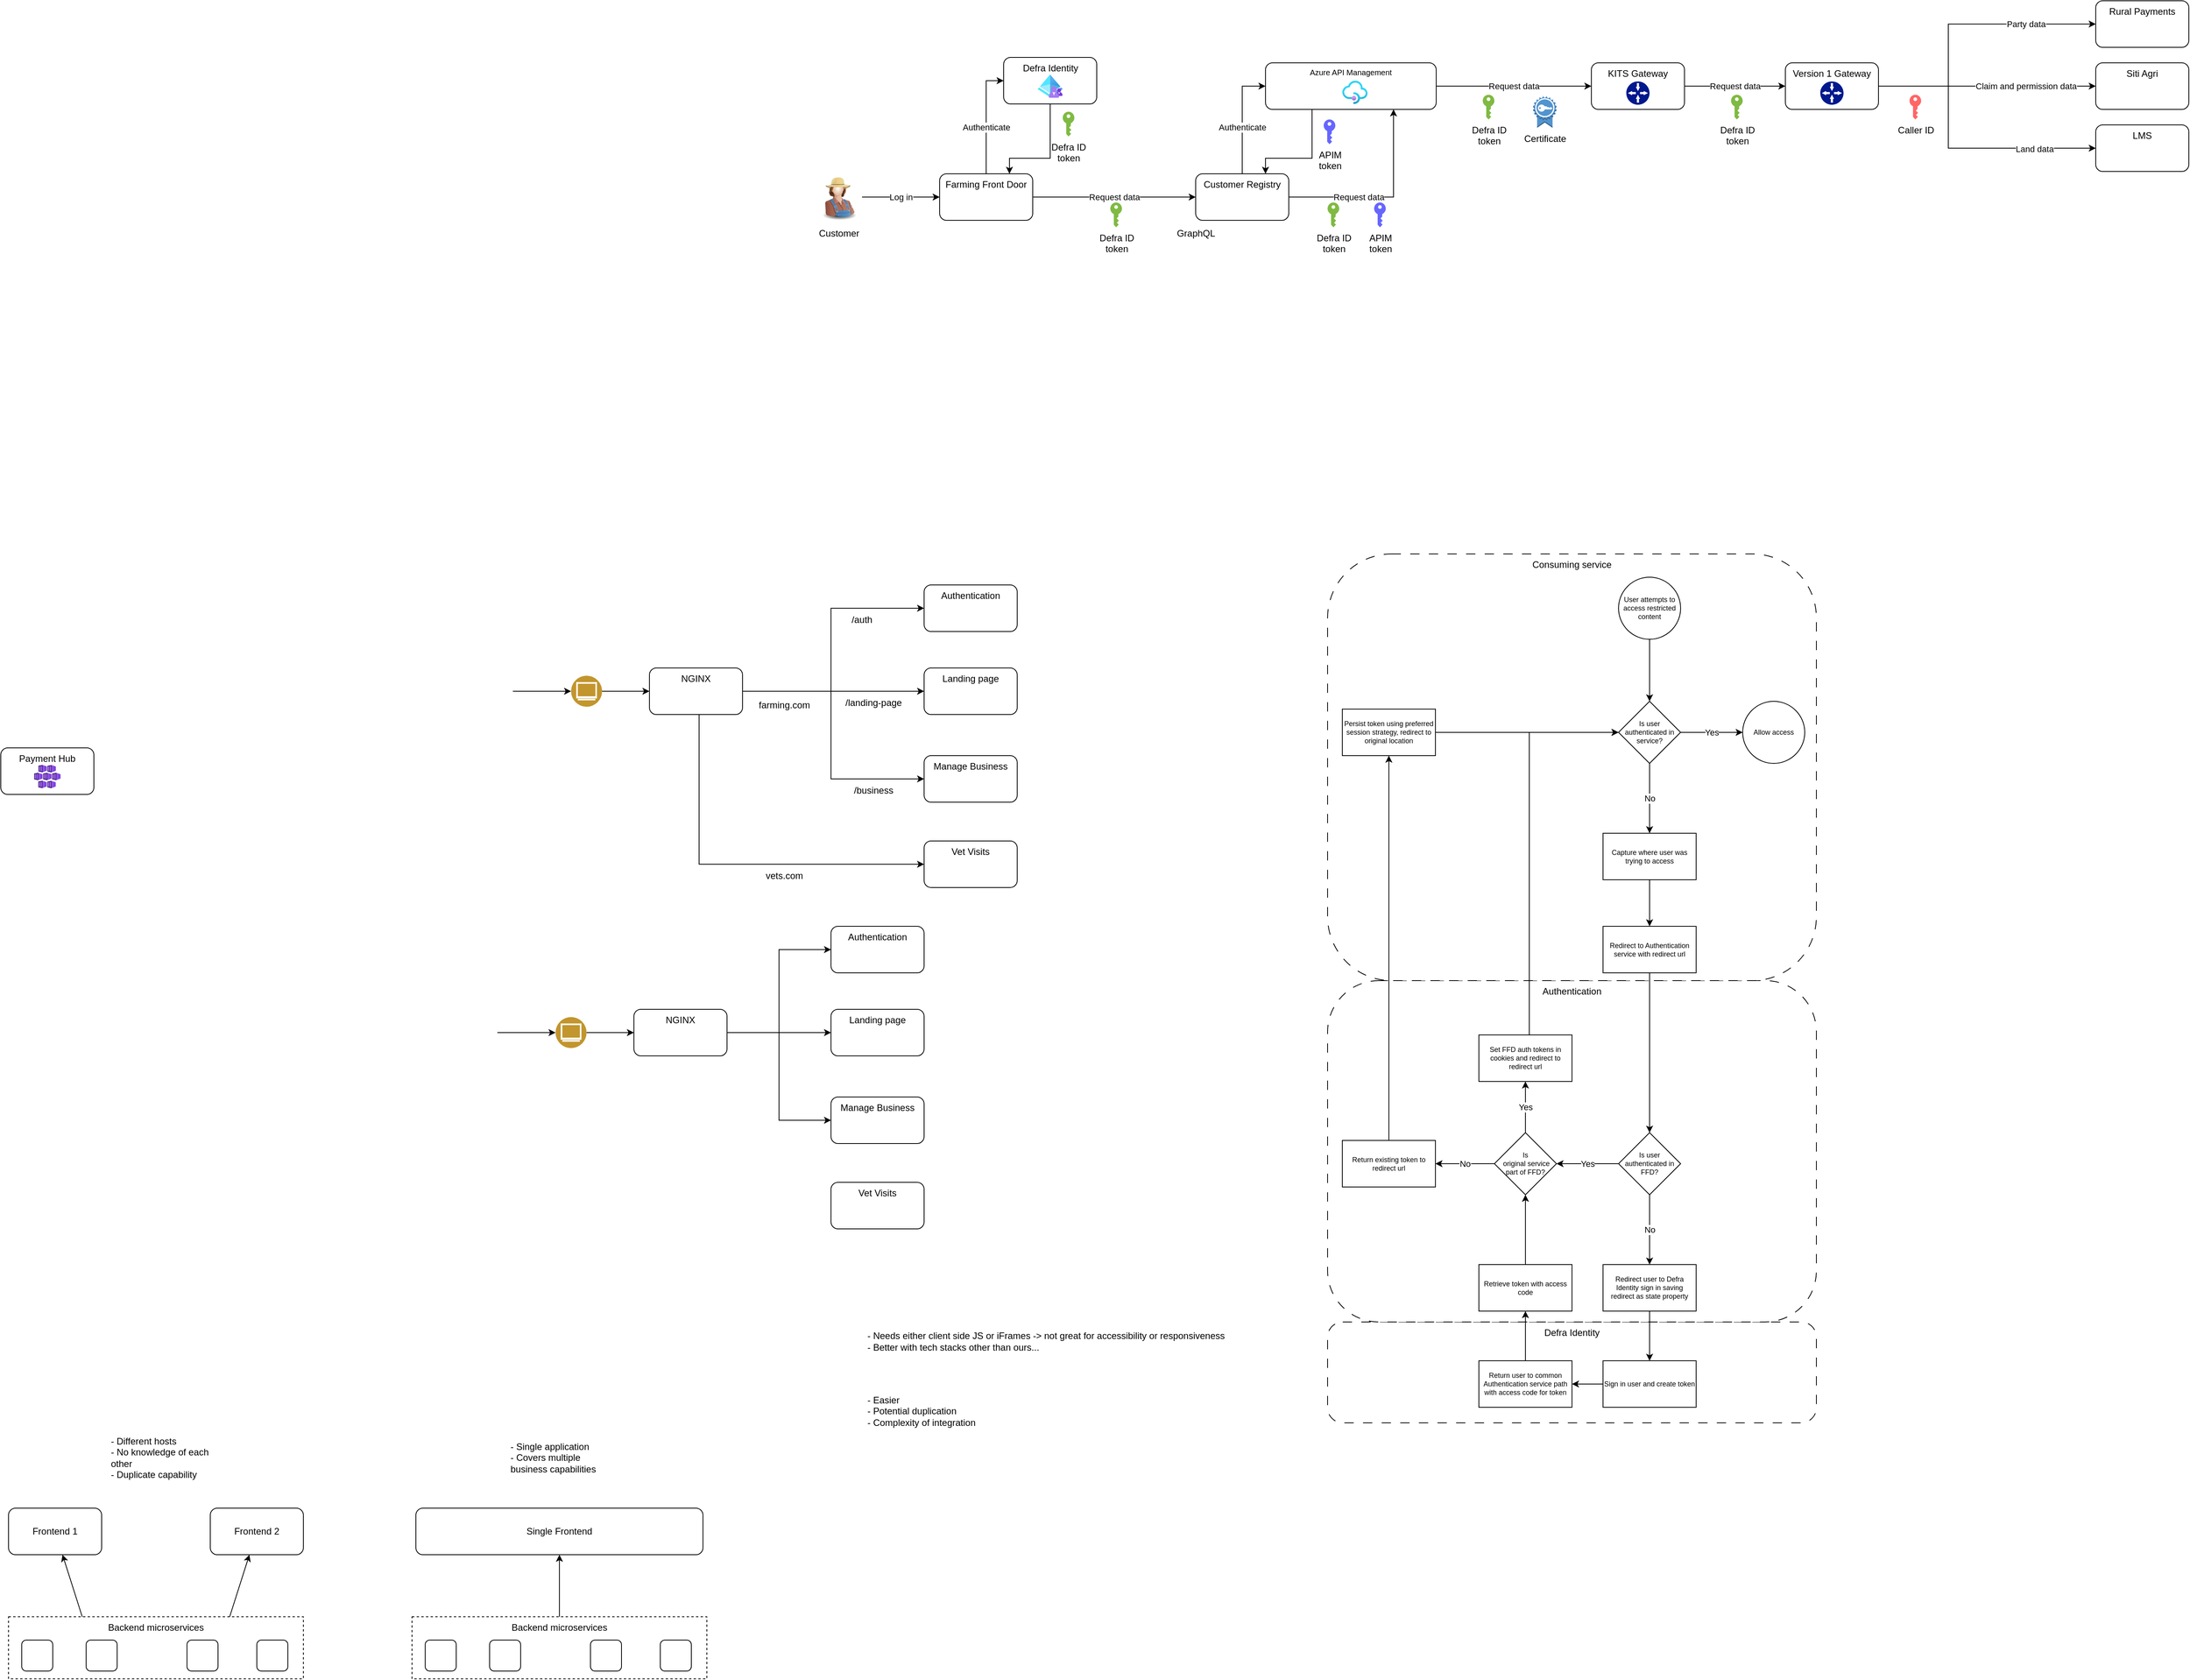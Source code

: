 <mxfile version="22.1.21" type="github">
  <diagram name="Page-1" id="a4w3ySM6WO1sGtrOkUMh">
    <mxGraphModel dx="2876" dy="3345" grid="1" gridSize="10" guides="1" tooltips="1" connect="1" arrows="1" fold="1" page="1" pageScale="1" pageWidth="850" pageHeight="1100" math="0" shadow="0">
      <root>
        <mxCell id="0" />
        <mxCell id="1" parent="0" />
        <mxCell id="6Wvl-TA1j8fAGBfHOiLJ-1" value="Defra Identity" style="rounded=1;whiteSpace=wrap;html=1;dashed=1;dashPattern=12 12;verticalAlign=top;" parent="1" vertex="1">
          <mxGeometry x="1020" y="480" width="630" height="130" as="geometry" />
        </mxCell>
        <mxCell id="8Ut4r5O9OXigDMhZoOCw-61" value="Authentication" style="rounded=1;whiteSpace=wrap;html=1;dashed=1;dashPattern=12 12;verticalAlign=top;" parent="1" vertex="1">
          <mxGeometry x="1020" y="40" width="630" height="440" as="geometry" />
        </mxCell>
        <mxCell id="8Ut4r5O9OXigDMhZoOCw-60" value="Consuming service" style="rounded=1;whiteSpace=wrap;html=1;dashed=1;dashPattern=12 12;verticalAlign=top;" parent="1" vertex="1">
          <mxGeometry x="1020" y="-510" width="630" height="550" as="geometry" />
        </mxCell>
        <mxCell id="NlqIU7g1sl2VzuKfXVhx-12" value="Backend microservices" style="rounded=0;whiteSpace=wrap;html=1;verticalAlign=top;dashed=1;" parent="1" vertex="1">
          <mxGeometry x="-680" y="860" width="380" height="80" as="geometry" />
        </mxCell>
        <mxCell id="tH8DulrmsZ1cjP9Ou1ks-20" style="edgeStyle=orthogonalEdgeStyle;rounded=0;orthogonalLoop=1;jettySize=auto;html=1;entryX=0;entryY=0.5;entryDx=0;entryDy=0;" parent="1" source="tH8DulrmsZ1cjP9Ou1ks-1" target="tH8DulrmsZ1cjP9Ou1ks-11" edge="1">
          <mxGeometry relative="1" as="geometry" />
        </mxCell>
        <mxCell id="tH8DulrmsZ1cjP9Ou1ks-21" style="edgeStyle=orthogonalEdgeStyle;rounded=0;orthogonalLoop=1;jettySize=auto;html=1;" parent="1" source="tH8DulrmsZ1cjP9Ou1ks-1" target="tH8DulrmsZ1cjP9Ou1ks-7" edge="1">
          <mxGeometry relative="1" as="geometry" />
        </mxCell>
        <mxCell id="tH8DulrmsZ1cjP9Ou1ks-22" style="edgeStyle=orthogonalEdgeStyle;rounded=0;orthogonalLoop=1;jettySize=auto;html=1;entryX=0;entryY=0.5;entryDx=0;entryDy=0;" parent="1" source="tH8DulrmsZ1cjP9Ou1ks-1" target="tH8DulrmsZ1cjP9Ou1ks-9" edge="1">
          <mxGeometry relative="1" as="geometry" />
        </mxCell>
        <mxCell id="tH8DulrmsZ1cjP9Ou1ks-1" value="NGINX" style="rounded=1;whiteSpace=wrap;html=1;verticalAlign=top;" parent="1" vertex="1">
          <mxGeometry x="126" y="77" width="120" height="60" as="geometry" />
        </mxCell>
        <mxCell id="tH8DulrmsZ1cjP9Ou1ks-6" value="" style="shape=image;html=1;verticalAlign=top;verticalLabelPosition=bottom;labelBackgroundColor=#ffffff;imageAspect=0;aspect=fixed;image=https://cdn4.iconfinder.com/data/icons/logos-brands-5/24/nginx-128.png" parent="1" vertex="1">
          <mxGeometry x="171" y="99" width="30" height="30" as="geometry" />
        </mxCell>
        <mxCell id="tH8DulrmsZ1cjP9Ou1ks-7" value="Landing page" style="rounded=1;whiteSpace=wrap;html=1;verticalAlign=top;" parent="1" vertex="1">
          <mxGeometry x="380" y="77" width="120" height="60" as="geometry" />
        </mxCell>
        <mxCell id="tH8DulrmsZ1cjP9Ou1ks-8" value="" style="shape=image;html=1;verticalAlign=top;verticalLabelPosition=bottom;labelBackgroundColor=#ffffff;imageAspect=0;aspect=fixed;image=https://cdn0.iconfinder.com/data/icons/long-shadow-web-icons/512/nodejs-128.png" parent="1" vertex="1">
          <mxGeometry x="425" y="101" width="30" height="30" as="geometry" />
        </mxCell>
        <mxCell id="tH8DulrmsZ1cjP9Ou1ks-9" value="Manage Business" style="rounded=1;whiteSpace=wrap;html=1;verticalAlign=top;" parent="1" vertex="1">
          <mxGeometry x="380" y="190" width="120" height="60" as="geometry" />
        </mxCell>
        <mxCell id="tH8DulrmsZ1cjP9Ou1ks-10" value="" style="shape=image;html=1;verticalAlign=top;verticalLabelPosition=bottom;labelBackgroundColor=#ffffff;imageAspect=0;aspect=fixed;image=https://cdn0.iconfinder.com/data/icons/long-shadow-web-icons/512/nodejs-128.png" parent="1" vertex="1">
          <mxGeometry x="425" y="214" width="30" height="30" as="geometry" />
        </mxCell>
        <mxCell id="tH8DulrmsZ1cjP9Ou1ks-11" value="Authentication" style="rounded=1;whiteSpace=wrap;html=1;verticalAlign=top;" parent="1" vertex="1">
          <mxGeometry x="380" y="-30" width="120" height="60" as="geometry" />
        </mxCell>
        <mxCell id="tH8DulrmsZ1cjP9Ou1ks-12" value="" style="shape=image;html=1;verticalAlign=top;verticalLabelPosition=bottom;labelBackgroundColor=#ffffff;imageAspect=0;aspect=fixed;image=https://cdn0.iconfinder.com/data/icons/long-shadow-web-icons/512/nodejs-128.png" parent="1" vertex="1">
          <mxGeometry x="425" y="-6" width="30" height="30" as="geometry" />
        </mxCell>
        <mxCell id="tH8DulrmsZ1cjP9Ou1ks-17" style="edgeStyle=orthogonalEdgeStyle;rounded=0;orthogonalLoop=1;jettySize=auto;html=1;" parent="1" source="tH8DulrmsZ1cjP9Ou1ks-14" target="tH8DulrmsZ1cjP9Ou1ks-16" edge="1">
          <mxGeometry relative="1" as="geometry" />
        </mxCell>
        <mxCell id="tH8DulrmsZ1cjP9Ou1ks-14" value="" style="shape=image;html=1;verticalAlign=top;verticalLabelPosition=bottom;labelBackgroundColor=#ffffff;imageAspect=0;aspect=fixed;image=https://cdn1.iconfinder.com/data/icons/user-pictures/100/male3-128.png" parent="1" vertex="1">
          <mxGeometry x="-100" y="82" width="50" height="50" as="geometry" />
        </mxCell>
        <mxCell id="tH8DulrmsZ1cjP9Ou1ks-19" style="edgeStyle=orthogonalEdgeStyle;rounded=0;orthogonalLoop=1;jettySize=auto;html=1;entryX=0;entryY=0.5;entryDx=0;entryDy=0;" parent="1" source="tH8DulrmsZ1cjP9Ou1ks-16" target="tH8DulrmsZ1cjP9Ou1ks-1" edge="1">
          <mxGeometry relative="1" as="geometry" />
        </mxCell>
        <mxCell id="tH8DulrmsZ1cjP9Ou1ks-16" value="" style="image;aspect=fixed;perimeter=ellipsePerimeter;html=1;align=center;shadow=0;dashed=0;fontColor=#4277BB;labelBackgroundColor=default;fontSize=12;spacingTop=3;image=img/lib/ibm/users/browser.svg;" parent="1" vertex="1">
          <mxGeometry x="25" y="87" width="40" height="40" as="geometry" />
        </mxCell>
        <mxCell id="NlqIU7g1sl2VzuKfXVhx-1" value="Payment Hub" style="rounded=1;whiteSpace=wrap;html=1;verticalAlign=top;" parent="1" vertex="1">
          <mxGeometry x="-690" y="-260" width="120" height="60" as="geometry" />
        </mxCell>
        <mxCell id="NlqIU7g1sl2VzuKfXVhx-2" value="" style="image;aspect=fixed;html=1;points=[];align=center;fontSize=12;image=img/lib/azure2/compute/Kubernetes_Services.svg;" parent="1" vertex="1">
          <mxGeometry x="-647" y="-238" width="34" height="30" as="geometry" />
        </mxCell>
        <mxCell id="NlqIU7g1sl2VzuKfXVhx-3" value="Frontend 1" style="rounded=1;whiteSpace=wrap;html=1;" parent="1" vertex="1">
          <mxGeometry x="-680" y="720" width="120" height="60" as="geometry" />
        </mxCell>
        <mxCell id="NlqIU7g1sl2VzuKfXVhx-4" value="Frontend 2" style="rounded=1;whiteSpace=wrap;html=1;" parent="1" vertex="1">
          <mxGeometry x="-420" y="720" width="120" height="60" as="geometry" />
        </mxCell>
        <mxCell id="NlqIU7g1sl2VzuKfXVhx-8" value="" style="rounded=1;whiteSpace=wrap;html=1;" parent="1" vertex="1">
          <mxGeometry x="-663" y="890" width="40" height="40" as="geometry" />
        </mxCell>
        <mxCell id="NlqIU7g1sl2VzuKfXVhx-9" value="" style="rounded=1;whiteSpace=wrap;html=1;" parent="1" vertex="1">
          <mxGeometry x="-580" y="890" width="40" height="40" as="geometry" />
        </mxCell>
        <mxCell id="NlqIU7g1sl2VzuKfXVhx-10" value="" style="rounded=1;whiteSpace=wrap;html=1;" parent="1" vertex="1">
          <mxGeometry x="-450" y="890" width="40" height="40" as="geometry" />
        </mxCell>
        <mxCell id="NlqIU7g1sl2VzuKfXVhx-11" value="" style="rounded=1;whiteSpace=wrap;html=1;" parent="1" vertex="1">
          <mxGeometry x="-360" y="890" width="40" height="40" as="geometry" />
        </mxCell>
        <mxCell id="NlqIU7g1sl2VzuKfXVhx-13" value="" style="endArrow=classic;html=1;rounded=0;exitX=0.75;exitY=0;exitDx=0;exitDy=0;" parent="1" source="NlqIU7g1sl2VzuKfXVhx-12" target="NlqIU7g1sl2VzuKfXVhx-4" edge="1">
          <mxGeometry width="50" height="50" relative="1" as="geometry">
            <mxPoint x="-40" y="750" as="sourcePoint" />
            <mxPoint x="10" y="700" as="targetPoint" />
          </mxGeometry>
        </mxCell>
        <mxCell id="NlqIU7g1sl2VzuKfXVhx-15" value="" style="endArrow=classic;html=1;rounded=0;exitX=0.25;exitY=0;exitDx=0;exitDy=0;" parent="1" source="NlqIU7g1sl2VzuKfXVhx-12" target="NlqIU7g1sl2VzuKfXVhx-3" edge="1">
          <mxGeometry width="50" height="50" relative="1" as="geometry">
            <mxPoint x="-40" y="750" as="sourcePoint" />
            <mxPoint x="10" y="700" as="targetPoint" />
          </mxGeometry>
        </mxCell>
        <mxCell id="NlqIU7g1sl2VzuKfXVhx-16" value="- Different hosts&lt;br&gt;- No knowledge of each other&lt;br&gt;- Duplicate capability" style="text;html=1;strokeColor=none;fillColor=none;align=left;verticalAlign=middle;whiteSpace=wrap;rounded=0;" parent="1" vertex="1">
          <mxGeometry x="-550" y="640" width="130" height="30" as="geometry" />
        </mxCell>
        <mxCell id="NlqIU7g1sl2VzuKfXVhx-36" value="" style="edgeStyle=orthogonalEdgeStyle;rounded=0;orthogonalLoop=1;jettySize=auto;html=1;" parent="1" source="NlqIU7g1sl2VzuKfXVhx-26" target="NlqIU7g1sl2VzuKfXVhx-27" edge="1">
          <mxGeometry relative="1" as="geometry" />
        </mxCell>
        <mxCell id="NlqIU7g1sl2VzuKfXVhx-26" value="Backend microservices" style="rounded=0;whiteSpace=wrap;html=1;verticalAlign=top;dashed=1;" parent="1" vertex="1">
          <mxGeometry x="-160" y="860" width="380" height="80" as="geometry" />
        </mxCell>
        <mxCell id="NlqIU7g1sl2VzuKfXVhx-27" value="Single Frontend" style="rounded=1;whiteSpace=wrap;html=1;" parent="1" vertex="1">
          <mxGeometry x="-155" y="720" width="370" height="60" as="geometry" />
        </mxCell>
        <mxCell id="NlqIU7g1sl2VzuKfXVhx-29" value="" style="rounded=1;whiteSpace=wrap;html=1;" parent="1" vertex="1">
          <mxGeometry x="-143" y="890" width="40" height="40" as="geometry" />
        </mxCell>
        <mxCell id="NlqIU7g1sl2VzuKfXVhx-30" value="" style="rounded=1;whiteSpace=wrap;html=1;" parent="1" vertex="1">
          <mxGeometry x="-60" y="890" width="40" height="40" as="geometry" />
        </mxCell>
        <mxCell id="NlqIU7g1sl2VzuKfXVhx-31" value="" style="rounded=1;whiteSpace=wrap;html=1;" parent="1" vertex="1">
          <mxGeometry x="70" y="890" width="40" height="40" as="geometry" />
        </mxCell>
        <mxCell id="NlqIU7g1sl2VzuKfXVhx-32" value="" style="rounded=1;whiteSpace=wrap;html=1;" parent="1" vertex="1">
          <mxGeometry x="160" y="890" width="40" height="40" as="geometry" />
        </mxCell>
        <mxCell id="NlqIU7g1sl2VzuKfXVhx-37" value="- Single application&lt;br&gt;- Covers multiple business capabilities" style="text;html=1;strokeColor=none;fillColor=none;align=left;verticalAlign=middle;whiteSpace=wrap;rounded=0;" parent="1" vertex="1">
          <mxGeometry x="-35" y="640" width="130" height="30" as="geometry" />
        </mxCell>
        <mxCell id="NlqIU7g1sl2VzuKfXVhx-38" value="- Needs either client side JS or iFrames -&amp;gt; not great for accessibility or responsiveness&lt;br&gt;- Better with tech stacks other than ours..." style="text;html=1;strokeColor=none;fillColor=none;align=left;verticalAlign=middle;whiteSpace=wrap;rounded=0;" parent="1" vertex="1">
          <mxGeometry x="425" y="490" width="475" height="30" as="geometry" />
        </mxCell>
        <mxCell id="NlqIU7g1sl2VzuKfXVhx-39" value="- Easier&lt;br&gt;- Potential duplication&lt;br&gt;- Complexity of integration" style="text;html=1;strokeColor=none;fillColor=none;align=left;verticalAlign=middle;whiteSpace=wrap;rounded=0;" parent="1" vertex="1">
          <mxGeometry x="425" y="580" width="475" height="30" as="geometry" />
        </mxCell>
        <mxCell id="8Ut4r5O9OXigDMhZoOCw-1" value="Vet Visits" style="rounded=1;whiteSpace=wrap;html=1;verticalAlign=top;" parent="1" vertex="1">
          <mxGeometry x="380" y="300" width="120" height="60" as="geometry" />
        </mxCell>
        <mxCell id="8Ut4r5O9OXigDMhZoOCw-2" value="" style="shape=image;html=1;verticalAlign=top;verticalLabelPosition=bottom;labelBackgroundColor=#ffffff;imageAspect=0;aspect=fixed;image=https://cdn0.iconfinder.com/data/icons/long-shadow-web-icons/512/nodejs-128.png" parent="1" vertex="1">
          <mxGeometry x="425" y="324" width="30" height="30" as="geometry" />
        </mxCell>
        <mxCell id="8Ut4r5O9OXigDMhZoOCw-4" style="edgeStyle=orthogonalEdgeStyle;rounded=0;orthogonalLoop=1;jettySize=auto;html=1;entryX=0;entryY=0.5;entryDx=0;entryDy=0;" parent="1" source="8Ut4r5O9OXigDMhZoOCw-7" target="8Ut4r5O9OXigDMhZoOCw-13" edge="1">
          <mxGeometry relative="1" as="geometry">
            <Array as="points">
              <mxPoint x="380" y="-333" />
              <mxPoint x="380" y="-440" />
            </Array>
          </mxGeometry>
        </mxCell>
        <mxCell id="8Ut4r5O9OXigDMhZoOCw-5" style="edgeStyle=orthogonalEdgeStyle;rounded=0;orthogonalLoop=1;jettySize=auto;html=1;" parent="1" source="8Ut4r5O9OXigDMhZoOCw-7" target="8Ut4r5O9OXigDMhZoOCw-9" edge="1">
          <mxGeometry relative="1" as="geometry" />
        </mxCell>
        <mxCell id="8Ut4r5O9OXigDMhZoOCw-6" style="edgeStyle=orthogonalEdgeStyle;rounded=0;orthogonalLoop=1;jettySize=auto;html=1;entryX=0;entryY=0.5;entryDx=0;entryDy=0;" parent="1" source="8Ut4r5O9OXigDMhZoOCw-7" target="8Ut4r5O9OXigDMhZoOCw-11" edge="1">
          <mxGeometry relative="1" as="geometry">
            <Array as="points">
              <mxPoint x="380" y="-333" />
              <mxPoint x="380" y="-220" />
            </Array>
          </mxGeometry>
        </mxCell>
        <mxCell id="8Ut4r5O9OXigDMhZoOCw-22" style="edgeStyle=orthogonalEdgeStyle;rounded=0;orthogonalLoop=1;jettySize=auto;html=1;entryX=0;entryY=0.5;entryDx=0;entryDy=0;" parent="1" source="8Ut4r5O9OXigDMhZoOCw-7" target="8Ut4r5O9OXigDMhZoOCw-19" edge="1">
          <mxGeometry relative="1" as="geometry">
            <Array as="points">
              <mxPoint x="210" y="-110" />
            </Array>
          </mxGeometry>
        </mxCell>
        <mxCell id="8Ut4r5O9OXigDMhZoOCw-7" value="NGINX" style="rounded=1;whiteSpace=wrap;html=1;verticalAlign=top;" parent="1" vertex="1">
          <mxGeometry x="146" y="-363" width="120" height="60" as="geometry" />
        </mxCell>
        <mxCell id="8Ut4r5O9OXigDMhZoOCw-8" value="" style="shape=image;html=1;verticalAlign=top;verticalLabelPosition=bottom;labelBackgroundColor=#ffffff;imageAspect=0;aspect=fixed;image=https://cdn4.iconfinder.com/data/icons/logos-brands-5/24/nginx-128.png" parent="1" vertex="1">
          <mxGeometry x="191" y="-341" width="30" height="30" as="geometry" />
        </mxCell>
        <mxCell id="8Ut4r5O9OXigDMhZoOCw-9" value="Landing page" style="rounded=1;whiteSpace=wrap;html=1;verticalAlign=top;" parent="1" vertex="1">
          <mxGeometry x="500" y="-363" width="120" height="60" as="geometry" />
        </mxCell>
        <mxCell id="8Ut4r5O9OXigDMhZoOCw-10" value="" style="shape=image;html=1;verticalAlign=top;verticalLabelPosition=bottom;labelBackgroundColor=#ffffff;imageAspect=0;aspect=fixed;image=https://cdn0.iconfinder.com/data/icons/long-shadow-web-icons/512/nodejs-128.png" parent="1" vertex="1">
          <mxGeometry x="545" y="-339" width="30" height="30" as="geometry" />
        </mxCell>
        <mxCell id="8Ut4r5O9OXigDMhZoOCw-11" value="Manage Business" style="rounded=1;whiteSpace=wrap;html=1;verticalAlign=top;" parent="1" vertex="1">
          <mxGeometry x="500" y="-250" width="120" height="60" as="geometry" />
        </mxCell>
        <mxCell id="8Ut4r5O9OXigDMhZoOCw-12" value="" style="shape=image;html=1;verticalAlign=top;verticalLabelPosition=bottom;labelBackgroundColor=#ffffff;imageAspect=0;aspect=fixed;image=https://cdn0.iconfinder.com/data/icons/long-shadow-web-icons/512/nodejs-128.png" parent="1" vertex="1">
          <mxGeometry x="545" y="-226" width="30" height="30" as="geometry" />
        </mxCell>
        <mxCell id="8Ut4r5O9OXigDMhZoOCw-13" value="Authentication" style="rounded=1;whiteSpace=wrap;html=1;verticalAlign=top;" parent="1" vertex="1">
          <mxGeometry x="500" y="-470" width="120" height="60" as="geometry" />
        </mxCell>
        <mxCell id="8Ut4r5O9OXigDMhZoOCw-14" value="" style="shape=image;html=1;verticalAlign=top;verticalLabelPosition=bottom;labelBackgroundColor=#ffffff;imageAspect=0;aspect=fixed;image=https://cdn0.iconfinder.com/data/icons/long-shadow-web-icons/512/nodejs-128.png" parent="1" vertex="1">
          <mxGeometry x="545" y="-446" width="30" height="30" as="geometry" />
        </mxCell>
        <mxCell id="8Ut4r5O9OXigDMhZoOCw-15" style="edgeStyle=orthogonalEdgeStyle;rounded=0;orthogonalLoop=1;jettySize=auto;html=1;" parent="1" source="8Ut4r5O9OXigDMhZoOCw-16" target="8Ut4r5O9OXigDMhZoOCw-18" edge="1">
          <mxGeometry relative="1" as="geometry" />
        </mxCell>
        <mxCell id="8Ut4r5O9OXigDMhZoOCw-16" value="" style="shape=image;html=1;verticalAlign=top;verticalLabelPosition=bottom;labelBackgroundColor=#ffffff;imageAspect=0;aspect=fixed;image=https://cdn1.iconfinder.com/data/icons/user-pictures/100/male3-128.png" parent="1" vertex="1">
          <mxGeometry x="-80" y="-358" width="50" height="50" as="geometry" />
        </mxCell>
        <mxCell id="8Ut4r5O9OXigDMhZoOCw-17" style="edgeStyle=orthogonalEdgeStyle;rounded=0;orthogonalLoop=1;jettySize=auto;html=1;entryX=0;entryY=0.5;entryDx=0;entryDy=0;" parent="1" source="8Ut4r5O9OXigDMhZoOCw-18" target="8Ut4r5O9OXigDMhZoOCw-7" edge="1">
          <mxGeometry relative="1" as="geometry" />
        </mxCell>
        <mxCell id="8Ut4r5O9OXigDMhZoOCw-18" value="" style="image;aspect=fixed;perimeter=ellipsePerimeter;html=1;align=center;shadow=0;dashed=0;fontColor=#4277BB;labelBackgroundColor=default;fontSize=12;spacingTop=3;image=img/lib/ibm/users/browser.svg;" parent="1" vertex="1">
          <mxGeometry x="45" y="-353" width="40" height="40" as="geometry" />
        </mxCell>
        <mxCell id="8Ut4r5O9OXigDMhZoOCw-19" value="Vet Visits" style="rounded=1;whiteSpace=wrap;html=1;verticalAlign=top;" parent="1" vertex="1">
          <mxGeometry x="500" y="-140" width="120" height="60" as="geometry" />
        </mxCell>
        <mxCell id="8Ut4r5O9OXigDMhZoOCw-20" value="" style="shape=image;html=1;verticalAlign=top;verticalLabelPosition=bottom;labelBackgroundColor=#ffffff;imageAspect=0;aspect=fixed;image=https://cdn0.iconfinder.com/data/icons/long-shadow-web-icons/512/nodejs-128.png" parent="1" vertex="1">
          <mxGeometry x="545" y="-116" width="30" height="30" as="geometry" />
        </mxCell>
        <mxCell id="8Ut4r5O9OXigDMhZoOCw-21" value="farming.com" style="text;html=1;strokeColor=none;fillColor=none;align=center;verticalAlign=middle;whiteSpace=wrap;rounded=0;" parent="1" vertex="1">
          <mxGeometry x="290" y="-330" width="60" height="30" as="geometry" />
        </mxCell>
        <mxCell id="8Ut4r5O9OXigDMhZoOCw-23" value="vets.com" style="text;html=1;strokeColor=none;fillColor=none;align=center;verticalAlign=middle;whiteSpace=wrap;rounded=0;" parent="1" vertex="1">
          <mxGeometry x="290" y="-110" width="60" height="30" as="geometry" />
        </mxCell>
        <mxCell id="8Ut4r5O9OXigDMhZoOCw-24" value="/auth" style="text;html=1;strokeColor=none;fillColor=none;align=center;verticalAlign=middle;whiteSpace=wrap;rounded=0;" parent="1" vertex="1">
          <mxGeometry x="390" y="-440" width="60" height="30" as="geometry" />
        </mxCell>
        <mxCell id="8Ut4r5O9OXigDMhZoOCw-25" value="/landing-page" style="text;html=1;strokeColor=none;fillColor=none;align=center;verticalAlign=middle;whiteSpace=wrap;rounded=0;" parent="1" vertex="1">
          <mxGeometry x="390" y="-333" width="90" height="30" as="geometry" />
        </mxCell>
        <mxCell id="8Ut4r5O9OXigDMhZoOCw-26" value="/business" style="text;html=1;strokeColor=none;fillColor=none;align=center;verticalAlign=middle;whiteSpace=wrap;rounded=0;" parent="1" vertex="1">
          <mxGeometry x="390" y="-220" width="90" height="30" as="geometry" />
        </mxCell>
        <mxCell id="8Ut4r5O9OXigDMhZoOCw-31" value="" style="edgeStyle=orthogonalEdgeStyle;rounded=0;orthogonalLoop=1;jettySize=auto;html=1;" parent="1" source="8Ut4r5O9OXigDMhZoOCw-29" target="8Ut4r5O9OXigDMhZoOCw-30" edge="1">
          <mxGeometry relative="1" as="geometry" />
        </mxCell>
        <mxCell id="8Ut4r5O9OXigDMhZoOCw-29" value="User attempts to access restricted content" style="ellipse;whiteSpace=wrap;html=1;aspect=fixed;fontSize=9;" parent="1" vertex="1">
          <mxGeometry x="1395" y="-480" width="80" height="80" as="geometry" />
        </mxCell>
        <mxCell id="8Ut4r5O9OXigDMhZoOCw-33" value="Yes" style="edgeStyle=orthogonalEdgeStyle;rounded=0;orthogonalLoop=1;jettySize=auto;html=1;" parent="1" source="8Ut4r5O9OXigDMhZoOCw-30" target="8Ut4r5O9OXigDMhZoOCw-32" edge="1">
          <mxGeometry relative="1" as="geometry" />
        </mxCell>
        <mxCell id="8Ut4r5O9OXigDMhZoOCw-35" value="No" style="edgeStyle=orthogonalEdgeStyle;rounded=0;orthogonalLoop=1;jettySize=auto;html=1;" parent="1" source="8Ut4r5O9OXigDMhZoOCw-30" target="8Ut4r5O9OXigDMhZoOCw-34" edge="1">
          <mxGeometry relative="1" as="geometry" />
        </mxCell>
        <mxCell id="8Ut4r5O9OXigDMhZoOCw-30" value="Is user authenticated in service?" style="rhombus;whiteSpace=wrap;html=1;fontSize=9;" parent="1" vertex="1">
          <mxGeometry x="1395" y="-320" width="80" height="80" as="geometry" />
        </mxCell>
        <mxCell id="8Ut4r5O9OXigDMhZoOCw-32" value="Allow access" style="ellipse;whiteSpace=wrap;html=1;fontSize=9;" parent="1" vertex="1">
          <mxGeometry x="1555" y="-320" width="80" height="80" as="geometry" />
        </mxCell>
        <mxCell id="8Ut4r5O9OXigDMhZoOCw-37" value="" style="edgeStyle=orthogonalEdgeStyle;rounded=0;orthogonalLoop=1;jettySize=auto;html=1;" parent="1" source="8Ut4r5O9OXigDMhZoOCw-34" target="8Ut4r5O9OXigDMhZoOCw-36" edge="1">
          <mxGeometry relative="1" as="geometry" />
        </mxCell>
        <mxCell id="8Ut4r5O9OXigDMhZoOCw-34" value="Capture where user was trying to access" style="whiteSpace=wrap;html=1;fontSize=9;" parent="1" vertex="1">
          <mxGeometry x="1375" y="-150" width="120" height="60" as="geometry" />
        </mxCell>
        <mxCell id="8Ut4r5O9OXigDMhZoOCw-41" value="" style="edgeStyle=orthogonalEdgeStyle;rounded=0;orthogonalLoop=1;jettySize=auto;html=1;" parent="1" source="8Ut4r5O9OXigDMhZoOCw-36" target="8Ut4r5O9OXigDMhZoOCw-40" edge="1">
          <mxGeometry relative="1" as="geometry" />
        </mxCell>
        <mxCell id="8Ut4r5O9OXigDMhZoOCw-36" value="Redirect to Authentication service with redirect url" style="whiteSpace=wrap;html=1;fontSize=9;" parent="1" vertex="1">
          <mxGeometry x="1375" y="-30" width="120" height="60" as="geometry" />
        </mxCell>
        <mxCell id="8Ut4r5O9OXigDMhZoOCw-49" value="No" style="edgeStyle=orthogonalEdgeStyle;rounded=0;orthogonalLoop=1;jettySize=auto;html=1;" parent="1" source="8Ut4r5O9OXigDMhZoOCw-40" target="8Ut4r5O9OXigDMhZoOCw-48" edge="1">
          <mxGeometry relative="1" as="geometry" />
        </mxCell>
        <mxCell id="8Ut4r5O9OXigDMhZoOCw-51" value="Yes" style="edgeStyle=orthogonalEdgeStyle;rounded=0;orthogonalLoop=1;jettySize=auto;html=1;" parent="1" source="8Ut4r5O9OXigDMhZoOCw-40" target="8Ut4r5O9OXigDMhZoOCw-50" edge="1">
          <mxGeometry relative="1" as="geometry" />
        </mxCell>
        <mxCell id="8Ut4r5O9OXigDMhZoOCw-40" value="Is user authenticated in FFD?" style="rhombus;whiteSpace=wrap;html=1;fontSize=9;" parent="1" vertex="1">
          <mxGeometry x="1395" y="236" width="80" height="80" as="geometry" />
        </mxCell>
        <mxCell id="8Ut4r5O9OXigDMhZoOCw-58" value="" style="edgeStyle=orthogonalEdgeStyle;rounded=0;orthogonalLoop=1;jettySize=auto;html=1;" parent="1" source="8Ut4r5O9OXigDMhZoOCw-42" target="8Ut4r5O9OXigDMhZoOCw-57" edge="1">
          <mxGeometry relative="1" as="geometry" />
        </mxCell>
        <mxCell id="8Ut4r5O9OXigDMhZoOCw-42" value="Return existing token to redirect url" style="whiteSpace=wrap;html=1;fontSize=9;" parent="1" vertex="1">
          <mxGeometry x="1039" y="246" width="120" height="60" as="geometry" />
        </mxCell>
        <mxCell id="6Wvl-TA1j8fAGBfHOiLJ-6" style="edgeStyle=orthogonalEdgeStyle;rounded=0;orthogonalLoop=1;jettySize=auto;html=1;entryX=0.5;entryY=0;entryDx=0;entryDy=0;" parent="1" source="8Ut4r5O9OXigDMhZoOCw-48" target="6Wvl-TA1j8fAGBfHOiLJ-4" edge="1">
          <mxGeometry relative="1" as="geometry" />
        </mxCell>
        <mxCell id="8Ut4r5O9OXigDMhZoOCw-48" value="Redirect user to Defra Identity sign in saving redirect as state property" style="whiteSpace=wrap;html=1;fontSize=9;" parent="1" vertex="1">
          <mxGeometry x="1375" y="406" width="120" height="60" as="geometry" />
        </mxCell>
        <mxCell id="8Ut4r5O9OXigDMhZoOCw-53" value="Yes" style="edgeStyle=orthogonalEdgeStyle;rounded=0;orthogonalLoop=1;jettySize=auto;html=1;" parent="1" source="8Ut4r5O9OXigDMhZoOCw-50" target="8Ut4r5O9OXigDMhZoOCw-52" edge="1">
          <mxGeometry relative="1" as="geometry" />
        </mxCell>
        <mxCell id="8Ut4r5O9OXigDMhZoOCw-56" value="No" style="edgeStyle=orthogonalEdgeStyle;rounded=0;orthogonalLoop=1;jettySize=auto;html=1;" parent="1" source="8Ut4r5O9OXigDMhZoOCw-50" target="8Ut4r5O9OXigDMhZoOCw-42" edge="1">
          <mxGeometry relative="1" as="geometry" />
        </mxCell>
        <mxCell id="8Ut4r5O9OXigDMhZoOCw-50" value="Is&lt;br&gt;&amp;nbsp;original service part of FFD?" style="rhombus;whiteSpace=wrap;html=1;fontSize=9;" parent="1" vertex="1">
          <mxGeometry x="1235" y="236" width="80" height="80" as="geometry" />
        </mxCell>
        <mxCell id="8Ut4r5O9OXigDMhZoOCw-54" style="edgeStyle=orthogonalEdgeStyle;rounded=0;orthogonalLoop=1;jettySize=auto;html=1;entryX=0;entryY=0.5;entryDx=0;entryDy=0;" parent="1" source="8Ut4r5O9OXigDMhZoOCw-52" target="8Ut4r5O9OXigDMhZoOCw-30" edge="1">
          <mxGeometry relative="1" as="geometry">
            <Array as="points">
              <mxPoint x="1280" y="-280" />
            </Array>
          </mxGeometry>
        </mxCell>
        <mxCell id="8Ut4r5O9OXigDMhZoOCw-52" value="Set FFD auth tokens in cookies and redirect to redirect url" style="whiteSpace=wrap;html=1;fontSize=9;" parent="1" vertex="1">
          <mxGeometry x="1215" y="110" width="120" height="60" as="geometry" />
        </mxCell>
        <mxCell id="8Ut4r5O9OXigDMhZoOCw-59" style="edgeStyle=orthogonalEdgeStyle;rounded=0;orthogonalLoop=1;jettySize=auto;html=1;entryX=0;entryY=0.5;entryDx=0;entryDy=0;" parent="1" source="8Ut4r5O9OXigDMhZoOCw-57" target="8Ut4r5O9OXigDMhZoOCw-30" edge="1">
          <mxGeometry relative="1" as="geometry" />
        </mxCell>
        <mxCell id="8Ut4r5O9OXigDMhZoOCw-57" value="Persist token using preferred session strategy, redirect to original location" style="whiteSpace=wrap;html=1;fontSize=9;" parent="1" vertex="1">
          <mxGeometry x="1039" y="-310" width="120" height="60" as="geometry" />
        </mxCell>
        <mxCell id="6Wvl-TA1j8fAGBfHOiLJ-8" value="" style="edgeStyle=orthogonalEdgeStyle;rounded=0;orthogonalLoop=1;jettySize=auto;html=1;" parent="1" source="6Wvl-TA1j8fAGBfHOiLJ-4" target="6Wvl-TA1j8fAGBfHOiLJ-7" edge="1">
          <mxGeometry relative="1" as="geometry" />
        </mxCell>
        <mxCell id="6Wvl-TA1j8fAGBfHOiLJ-4" value="Sign in user and create token" style="whiteSpace=wrap;html=1;fontSize=9;" parent="1" vertex="1">
          <mxGeometry x="1375" y="530" width="120" height="60" as="geometry" />
        </mxCell>
        <mxCell id="6Wvl-TA1j8fAGBfHOiLJ-11" style="edgeStyle=orthogonalEdgeStyle;rounded=0;orthogonalLoop=1;jettySize=auto;html=1;" parent="1" source="6Wvl-TA1j8fAGBfHOiLJ-7" target="6Wvl-TA1j8fAGBfHOiLJ-10" edge="1">
          <mxGeometry relative="1" as="geometry" />
        </mxCell>
        <mxCell id="6Wvl-TA1j8fAGBfHOiLJ-7" value="Return user to common Authentication service path with access code for token" style="whiteSpace=wrap;html=1;fontSize=9;" parent="1" vertex="1">
          <mxGeometry x="1215" y="530" width="120" height="60" as="geometry" />
        </mxCell>
        <mxCell id="6Wvl-TA1j8fAGBfHOiLJ-12" style="edgeStyle=orthogonalEdgeStyle;rounded=0;orthogonalLoop=1;jettySize=auto;html=1;entryX=0.5;entryY=1;entryDx=0;entryDy=0;" parent="1" source="6Wvl-TA1j8fAGBfHOiLJ-10" target="8Ut4r5O9OXigDMhZoOCw-50" edge="1">
          <mxGeometry relative="1" as="geometry" />
        </mxCell>
        <mxCell id="6Wvl-TA1j8fAGBfHOiLJ-10" value="Retrieve token with access code" style="whiteSpace=wrap;html=1;fontSize=9;" parent="1" vertex="1">
          <mxGeometry x="1215" y="406" width="120" height="60" as="geometry" />
        </mxCell>
        <mxCell id="Ssebxb7LkZlIM9vVnngl-20" value="Authenticate" style="edgeStyle=orthogonalEdgeStyle;rounded=0;orthogonalLoop=1;jettySize=auto;html=1;entryX=0;entryY=0.5;entryDx=0;entryDy=0;" edge="1" parent="1" source="Ssebxb7LkZlIM9vVnngl-1" target="Ssebxb7LkZlIM9vVnngl-3">
          <mxGeometry x="-0.158" relative="1" as="geometry">
            <mxPoint as="offset" />
          </mxGeometry>
        </mxCell>
        <mxCell id="Ssebxb7LkZlIM9vVnngl-22" value="Request data" style="edgeStyle=orthogonalEdgeStyle;rounded=0;orthogonalLoop=1;jettySize=auto;html=1;entryX=0;entryY=0.5;entryDx=0;entryDy=0;" edge="1" parent="1" source="Ssebxb7LkZlIM9vVnngl-1" target="Ssebxb7LkZlIM9vVnngl-6">
          <mxGeometry relative="1" as="geometry" />
        </mxCell>
        <mxCell id="Ssebxb7LkZlIM9vVnngl-1" value="Farming Front Door" style="rounded=1;whiteSpace=wrap;html=1;verticalAlign=top;" vertex="1" parent="1">
          <mxGeometry x="520" y="-1000" width="120" height="60" as="geometry" />
        </mxCell>
        <mxCell id="Ssebxb7LkZlIM9vVnngl-2" value="" style="shape=image;html=1;verticalAlign=top;verticalLabelPosition=bottom;labelBackgroundColor=#ffffff;imageAspect=0;aspect=fixed;image=https://cdn0.iconfinder.com/data/icons/long-shadow-web-icons/512/nodejs-128.png" vertex="1" parent="1">
          <mxGeometry x="565" y="-976" width="30" height="30" as="geometry" />
        </mxCell>
        <mxCell id="Ssebxb7LkZlIM9vVnngl-21" style="edgeStyle=orthogonalEdgeStyle;rounded=0;orthogonalLoop=1;jettySize=auto;html=1;entryX=0.75;entryY=0;entryDx=0;entryDy=0;" edge="1" parent="1" source="Ssebxb7LkZlIM9vVnngl-3" target="Ssebxb7LkZlIM9vVnngl-1">
          <mxGeometry relative="1" as="geometry">
            <Array as="points">
              <mxPoint x="663" y="-1020" />
              <mxPoint x="610" y="-1020" />
            </Array>
          </mxGeometry>
        </mxCell>
        <mxCell id="Ssebxb7LkZlIM9vVnngl-3" value="Defra Identity" style="rounded=1;whiteSpace=wrap;html=1;verticalAlign=top;" vertex="1" parent="1">
          <mxGeometry x="602.5" y="-1150" width="120" height="60" as="geometry" />
        </mxCell>
        <mxCell id="Ssebxb7LkZlIM9vVnngl-5" value="" style="image;aspect=fixed;html=1;points=[];align=center;fontSize=12;image=img/lib/azure2/identity/Azure_AD_B2C.svg;" vertex="1" parent="1">
          <mxGeometry x="646.33" y="-1128" width="32.34" height="30" as="geometry" />
        </mxCell>
        <mxCell id="Ssebxb7LkZlIM9vVnngl-26" value="Authenticate" style="edgeStyle=orthogonalEdgeStyle;rounded=0;orthogonalLoop=1;jettySize=auto;html=1;entryX=0;entryY=0.5;entryDx=0;entryDy=0;" edge="1" parent="1" source="Ssebxb7LkZlIM9vVnngl-6" target="Ssebxb7LkZlIM9vVnngl-13">
          <mxGeometry x="-0.161" relative="1" as="geometry">
            <mxPoint as="offset" />
          </mxGeometry>
        </mxCell>
        <mxCell id="Ssebxb7LkZlIM9vVnngl-33" value="Request data" style="edgeStyle=orthogonalEdgeStyle;rounded=0;orthogonalLoop=1;jettySize=auto;html=1;entryX=0.75;entryY=1;entryDx=0;entryDy=0;" edge="1" parent="1" source="Ssebxb7LkZlIM9vVnngl-6" target="Ssebxb7LkZlIM9vVnngl-13">
          <mxGeometry x="-0.274" relative="1" as="geometry">
            <Array as="points">
              <mxPoint x="1105" y="-970" />
            </Array>
            <mxPoint as="offset" />
          </mxGeometry>
        </mxCell>
        <mxCell id="Ssebxb7LkZlIM9vVnngl-6" value="Customer Registry" style="rounded=1;whiteSpace=wrap;html=1;verticalAlign=top;" vertex="1" parent="1">
          <mxGeometry x="850" y="-1000" width="120" height="60" as="geometry" />
        </mxCell>
        <mxCell id="Ssebxb7LkZlIM9vVnngl-7" value="" style="shape=image;html=1;verticalAlign=top;verticalLabelPosition=bottom;labelBackgroundColor=#ffffff;imageAspect=0;aspect=fixed;image=https://cdn0.iconfinder.com/data/icons/long-shadow-web-icons/512/nodejs-128.png" vertex="1" parent="1">
          <mxGeometry x="895" y="-976" width="30" height="30" as="geometry" />
        </mxCell>
        <mxCell id="Ssebxb7LkZlIM9vVnngl-39" value="Request data" style="edgeStyle=orthogonalEdgeStyle;rounded=0;orthogonalLoop=1;jettySize=auto;html=1;entryX=0;entryY=0.5;entryDx=0;entryDy=0;" edge="1" parent="1" source="Ssebxb7LkZlIM9vVnngl-8" target="Ssebxb7LkZlIM9vVnngl-11">
          <mxGeometry relative="1" as="geometry" />
        </mxCell>
        <mxCell id="Ssebxb7LkZlIM9vVnngl-8" value="KITS Gateway" style="rounded=1;whiteSpace=wrap;html=1;verticalAlign=top;" vertex="1" parent="1">
          <mxGeometry x="1360" y="-1143" width="120" height="60" as="geometry" />
        </mxCell>
        <mxCell id="Ssebxb7LkZlIM9vVnngl-10" value="" style="sketch=0;aspect=fixed;pointerEvents=1;shadow=0;dashed=0;html=1;strokeColor=none;labelPosition=center;verticalLabelPosition=bottom;verticalAlign=top;align=center;fillColor=#00188D;shape=mxgraph.mscae.enterprise.gateway" vertex="1" parent="1">
          <mxGeometry x="1405" y="-1119" width="30" height="30" as="geometry" />
        </mxCell>
        <mxCell id="Ssebxb7LkZlIM9vVnngl-43" style="edgeStyle=orthogonalEdgeStyle;rounded=0;orthogonalLoop=1;jettySize=auto;html=1;" edge="1" parent="1" source="Ssebxb7LkZlIM9vVnngl-11" target="Ssebxb7LkZlIM9vVnngl-31">
          <mxGeometry relative="1" as="geometry" />
        </mxCell>
        <mxCell id="Ssebxb7LkZlIM9vVnngl-51" value="Claim and permission data" style="edgeLabel;html=1;align=center;verticalAlign=middle;resizable=0;points=[];" vertex="1" connectable="0" parent="Ssebxb7LkZlIM9vVnngl-43">
          <mxGeometry x="0.478" relative="1" as="geometry">
            <mxPoint x="-17" as="offset" />
          </mxGeometry>
        </mxCell>
        <mxCell id="Ssebxb7LkZlIM9vVnngl-44" style="edgeStyle=orthogonalEdgeStyle;rounded=0;orthogonalLoop=1;jettySize=auto;html=1;entryX=0;entryY=0.5;entryDx=0;entryDy=0;" edge="1" parent="1" source="Ssebxb7LkZlIM9vVnngl-11" target="Ssebxb7LkZlIM9vVnngl-29">
          <mxGeometry relative="1" as="geometry">
            <Array as="points">
              <mxPoint x="1820" y="-1113" />
              <mxPoint x="1820" y="-1193" />
            </Array>
          </mxGeometry>
        </mxCell>
        <mxCell id="Ssebxb7LkZlIM9vVnngl-50" value="Party data" style="edgeLabel;html=1;align=center;verticalAlign=middle;resizable=0;points=[];" vertex="1" connectable="0" parent="Ssebxb7LkZlIM9vVnngl-44">
          <mxGeometry x="0.587" relative="1" as="geometry">
            <mxPoint x="-16" as="offset" />
          </mxGeometry>
        </mxCell>
        <mxCell id="Ssebxb7LkZlIM9vVnngl-45" style="edgeStyle=orthogonalEdgeStyle;rounded=0;orthogonalLoop=1;jettySize=auto;html=1;entryX=0;entryY=0.5;entryDx=0;entryDy=0;" edge="1" parent="1" source="Ssebxb7LkZlIM9vVnngl-11" target="Ssebxb7LkZlIM9vVnngl-32">
          <mxGeometry relative="1" as="geometry">
            <Array as="points">
              <mxPoint x="1820" y="-1113" />
              <mxPoint x="1820" y="-1033" />
            </Array>
          </mxGeometry>
        </mxCell>
        <mxCell id="Ssebxb7LkZlIM9vVnngl-52" value="Land data" style="edgeLabel;html=1;align=center;verticalAlign=middle;resizable=0;points=[];" vertex="1" connectable="0" parent="Ssebxb7LkZlIM9vVnngl-45">
          <mxGeometry x="0.561" y="-1" relative="1" as="geometry">
            <mxPoint as="offset" />
          </mxGeometry>
        </mxCell>
        <mxCell id="Ssebxb7LkZlIM9vVnngl-11" value="Version 1 Gateway" style="rounded=1;whiteSpace=wrap;html=1;verticalAlign=top;" vertex="1" parent="1">
          <mxGeometry x="1610" y="-1143" width="120" height="60" as="geometry" />
        </mxCell>
        <mxCell id="Ssebxb7LkZlIM9vVnngl-12" value="" style="sketch=0;aspect=fixed;pointerEvents=1;shadow=0;dashed=0;html=1;strokeColor=none;labelPosition=center;verticalLabelPosition=bottom;verticalAlign=top;align=center;fillColor=#00188D;shape=mxgraph.mscae.enterprise.gateway" vertex="1" parent="1">
          <mxGeometry x="1655" y="-1119" width="30" height="30" as="geometry" />
        </mxCell>
        <mxCell id="Ssebxb7LkZlIM9vVnngl-27" style="edgeStyle=orthogonalEdgeStyle;rounded=0;orthogonalLoop=1;jettySize=auto;html=1;entryX=0.75;entryY=0;entryDx=0;entryDy=0;" edge="1" parent="1" source="Ssebxb7LkZlIM9vVnngl-13" target="Ssebxb7LkZlIM9vVnngl-6">
          <mxGeometry relative="1" as="geometry">
            <Array as="points">
              <mxPoint x="1000" y="-1020" />
              <mxPoint x="940" y="-1020" />
            </Array>
          </mxGeometry>
        </mxCell>
        <mxCell id="Ssebxb7LkZlIM9vVnngl-36" value="Request data" style="edgeStyle=orthogonalEdgeStyle;rounded=0;orthogonalLoop=1;jettySize=auto;html=1;entryX=0;entryY=0.5;entryDx=0;entryDy=0;" edge="1" parent="1" source="Ssebxb7LkZlIM9vVnngl-13" target="Ssebxb7LkZlIM9vVnngl-8">
          <mxGeometry relative="1" as="geometry" />
        </mxCell>
        <mxCell id="Ssebxb7LkZlIM9vVnngl-13" value="Azure API Management" style="rounded=1;whiteSpace=wrap;html=1;verticalAlign=top;fontSize=10;" vertex="1" parent="1">
          <mxGeometry x="940" y="-1143" width="220" height="60" as="geometry" />
        </mxCell>
        <mxCell id="Ssebxb7LkZlIM9vVnngl-15" value="" style="image;aspect=fixed;html=1;points=[];align=center;fontSize=12;image=img/lib/azure2/app_services/API_Management_Services.svg;" vertex="1" parent="1">
          <mxGeometry x="1039" y="-1120" width="32.5" height="30" as="geometry" />
        </mxCell>
        <mxCell id="Ssebxb7LkZlIM9vVnngl-17" value="Defra ID&lt;br&gt;token" style="sketch=0;pointerEvents=1;shadow=0;dashed=0;html=1;strokeColor=none;labelPosition=center;verticalLabelPosition=bottom;verticalAlign=top;outlineConnect=0;align=center;shape=mxgraph.office.security.key_permissions;fillColor=#7FBA42;aspect=fixed;" vertex="1" parent="1">
          <mxGeometry x="678.67" y="-1080" width="15" height="31.91" as="geometry" />
        </mxCell>
        <mxCell id="Ssebxb7LkZlIM9vVnngl-19" value="Log in" style="edgeStyle=orthogonalEdgeStyle;rounded=0;orthogonalLoop=1;jettySize=auto;html=1;" edge="1" parent="1" source="Ssebxb7LkZlIM9vVnngl-18" target="Ssebxb7LkZlIM9vVnngl-1">
          <mxGeometry relative="1" as="geometry" />
        </mxCell>
        <mxCell id="Ssebxb7LkZlIM9vVnngl-18" value="Customer" style="image;html=1;image=img/lib/clip_art/people/Farmer_Woman_128x128.png" vertex="1" parent="1">
          <mxGeometry x="360" y="-1003" width="60" height="66" as="geometry" />
        </mxCell>
        <mxCell id="Ssebxb7LkZlIM9vVnngl-23" value="GraphQL" style="shape=image;html=1;verticalAlign=top;verticalLabelPosition=bottom;labelBackgroundColor=#ffffff;imageAspect=0;aspect=fixed;image=https://cdn3.iconfinder.com/data/icons/brands-pack/240/graphql-128.png" vertex="1" parent="1">
          <mxGeometry x="840" y="-957" width="20" height="20" as="geometry" />
        </mxCell>
        <mxCell id="Ssebxb7LkZlIM9vVnngl-24" value="Defra ID&lt;br&gt;token" style="sketch=0;pointerEvents=1;shadow=0;dashed=0;html=1;strokeColor=none;labelPosition=center;verticalLabelPosition=bottom;verticalAlign=top;outlineConnect=0;align=center;shape=mxgraph.office.security.key_permissions;fillColor=#7FBA42;aspect=fixed;" vertex="1" parent="1">
          <mxGeometry x="740.0" y="-962.95" width="15" height="31.91" as="geometry" />
        </mxCell>
        <mxCell id="Ssebxb7LkZlIM9vVnngl-28" value="APIM&lt;br&gt;token" style="sketch=0;pointerEvents=1;shadow=0;dashed=0;html=1;strokeColor=none;labelPosition=center;verticalLabelPosition=bottom;verticalAlign=top;outlineConnect=0;align=center;shape=mxgraph.office.security.key_permissions;fillColor=#6666FF;aspect=fixed;" vertex="1" parent="1">
          <mxGeometry x="1015" y="-1070" width="15" height="31.91" as="geometry" />
        </mxCell>
        <mxCell id="Ssebxb7LkZlIM9vVnngl-29" value="Rural Payments" style="rounded=1;whiteSpace=wrap;html=1;verticalAlign=top;" vertex="1" parent="1">
          <mxGeometry x="2010" y="-1223" width="120" height="60" as="geometry" />
        </mxCell>
        <mxCell id="Ssebxb7LkZlIM9vVnngl-31" value="Siti Agri" style="rounded=1;whiteSpace=wrap;html=1;verticalAlign=top;" vertex="1" parent="1">
          <mxGeometry x="2010" y="-1143" width="120" height="60" as="geometry" />
        </mxCell>
        <mxCell id="Ssebxb7LkZlIM9vVnngl-32" value="LMS" style="rounded=1;whiteSpace=wrap;html=1;verticalAlign=top;" vertex="1" parent="1">
          <mxGeometry x="2010" y="-1063" width="120" height="60" as="geometry" />
        </mxCell>
        <mxCell id="Ssebxb7LkZlIM9vVnngl-34" value="Defra ID&lt;br&gt;token" style="sketch=0;pointerEvents=1;shadow=0;dashed=0;html=1;strokeColor=none;labelPosition=center;verticalLabelPosition=bottom;verticalAlign=top;outlineConnect=0;align=center;shape=mxgraph.office.security.key_permissions;fillColor=#7FBA42;aspect=fixed;" vertex="1" parent="1">
          <mxGeometry x="1020" y="-962.96" width="15" height="31.91" as="geometry" />
        </mxCell>
        <mxCell id="Ssebxb7LkZlIM9vVnngl-35" value="APIM&lt;br&gt;token" style="sketch=0;pointerEvents=1;shadow=0;dashed=0;html=1;strokeColor=none;labelPosition=center;verticalLabelPosition=bottom;verticalAlign=top;outlineConnect=0;align=center;shape=mxgraph.office.security.key_permissions;fillColor=#6666FF;aspect=fixed;" vertex="1" parent="1">
          <mxGeometry x="1080" y="-962.95" width="15" height="31.91" as="geometry" />
        </mxCell>
        <mxCell id="Ssebxb7LkZlIM9vVnngl-37" value="Defra ID&lt;br&gt;token" style="sketch=0;pointerEvents=1;shadow=0;dashed=0;html=1;strokeColor=none;labelPosition=center;verticalLabelPosition=bottom;verticalAlign=top;outlineConnect=0;align=center;shape=mxgraph.office.security.key_permissions;fillColor=#7FBA42;aspect=fixed;" vertex="1" parent="1">
          <mxGeometry x="1220" y="-1101.91" width="15" height="31.91" as="geometry" />
        </mxCell>
        <mxCell id="Ssebxb7LkZlIM9vVnngl-40" value="Certificate" style="outlineConnect=0;dashed=0;verticalLabelPosition=bottom;verticalAlign=top;align=center;html=1;shape=mxgraph.aws3.certificate;fillColor=#5294CF;gradientColor=none;aspect=fixed;" vertex="1" parent="1">
          <mxGeometry x="1285" y="-1100" width="30" height="40.71" as="geometry" />
        </mxCell>
        <mxCell id="Ssebxb7LkZlIM9vVnngl-41" value="Defra ID&lt;br&gt;token" style="sketch=0;pointerEvents=1;shadow=0;dashed=0;html=1;strokeColor=none;labelPosition=center;verticalLabelPosition=bottom;verticalAlign=top;outlineConnect=0;align=center;shape=mxgraph.office.security.key_permissions;fillColor=#7FBA42;aspect=fixed;" vertex="1" parent="1">
          <mxGeometry x="1540" y="-1101.91" width="15" height="31.91" as="geometry" />
        </mxCell>
        <mxCell id="Ssebxb7LkZlIM9vVnngl-47" value="Caller ID" style="sketch=0;pointerEvents=1;shadow=0;dashed=0;html=1;strokeColor=none;labelPosition=center;verticalLabelPosition=bottom;verticalAlign=top;outlineConnect=0;align=center;shape=mxgraph.office.security.key_permissions;fillColor=#FF6666;aspect=fixed;" vertex="1" parent="1">
          <mxGeometry x="1770" y="-1101.91" width="15" height="31.91" as="geometry" />
        </mxCell>
        <mxCell id="Ssebxb7LkZlIM9vVnngl-53" value="" style="shape=image;verticalLabelPosition=bottom;labelBackgroundColor=default;verticalAlign=top;aspect=fixed;imageAspect=0;image=https://go.confindustria.it/kp/uploads/loghi_aziende/Logo_AbacoGroup%20(1).jpg;" vertex="1" parent="1">
          <mxGeometry x="2055" y="-1121.43" width="30" height="32.86" as="geometry" />
        </mxCell>
      </root>
    </mxGraphModel>
  </diagram>
</mxfile>
